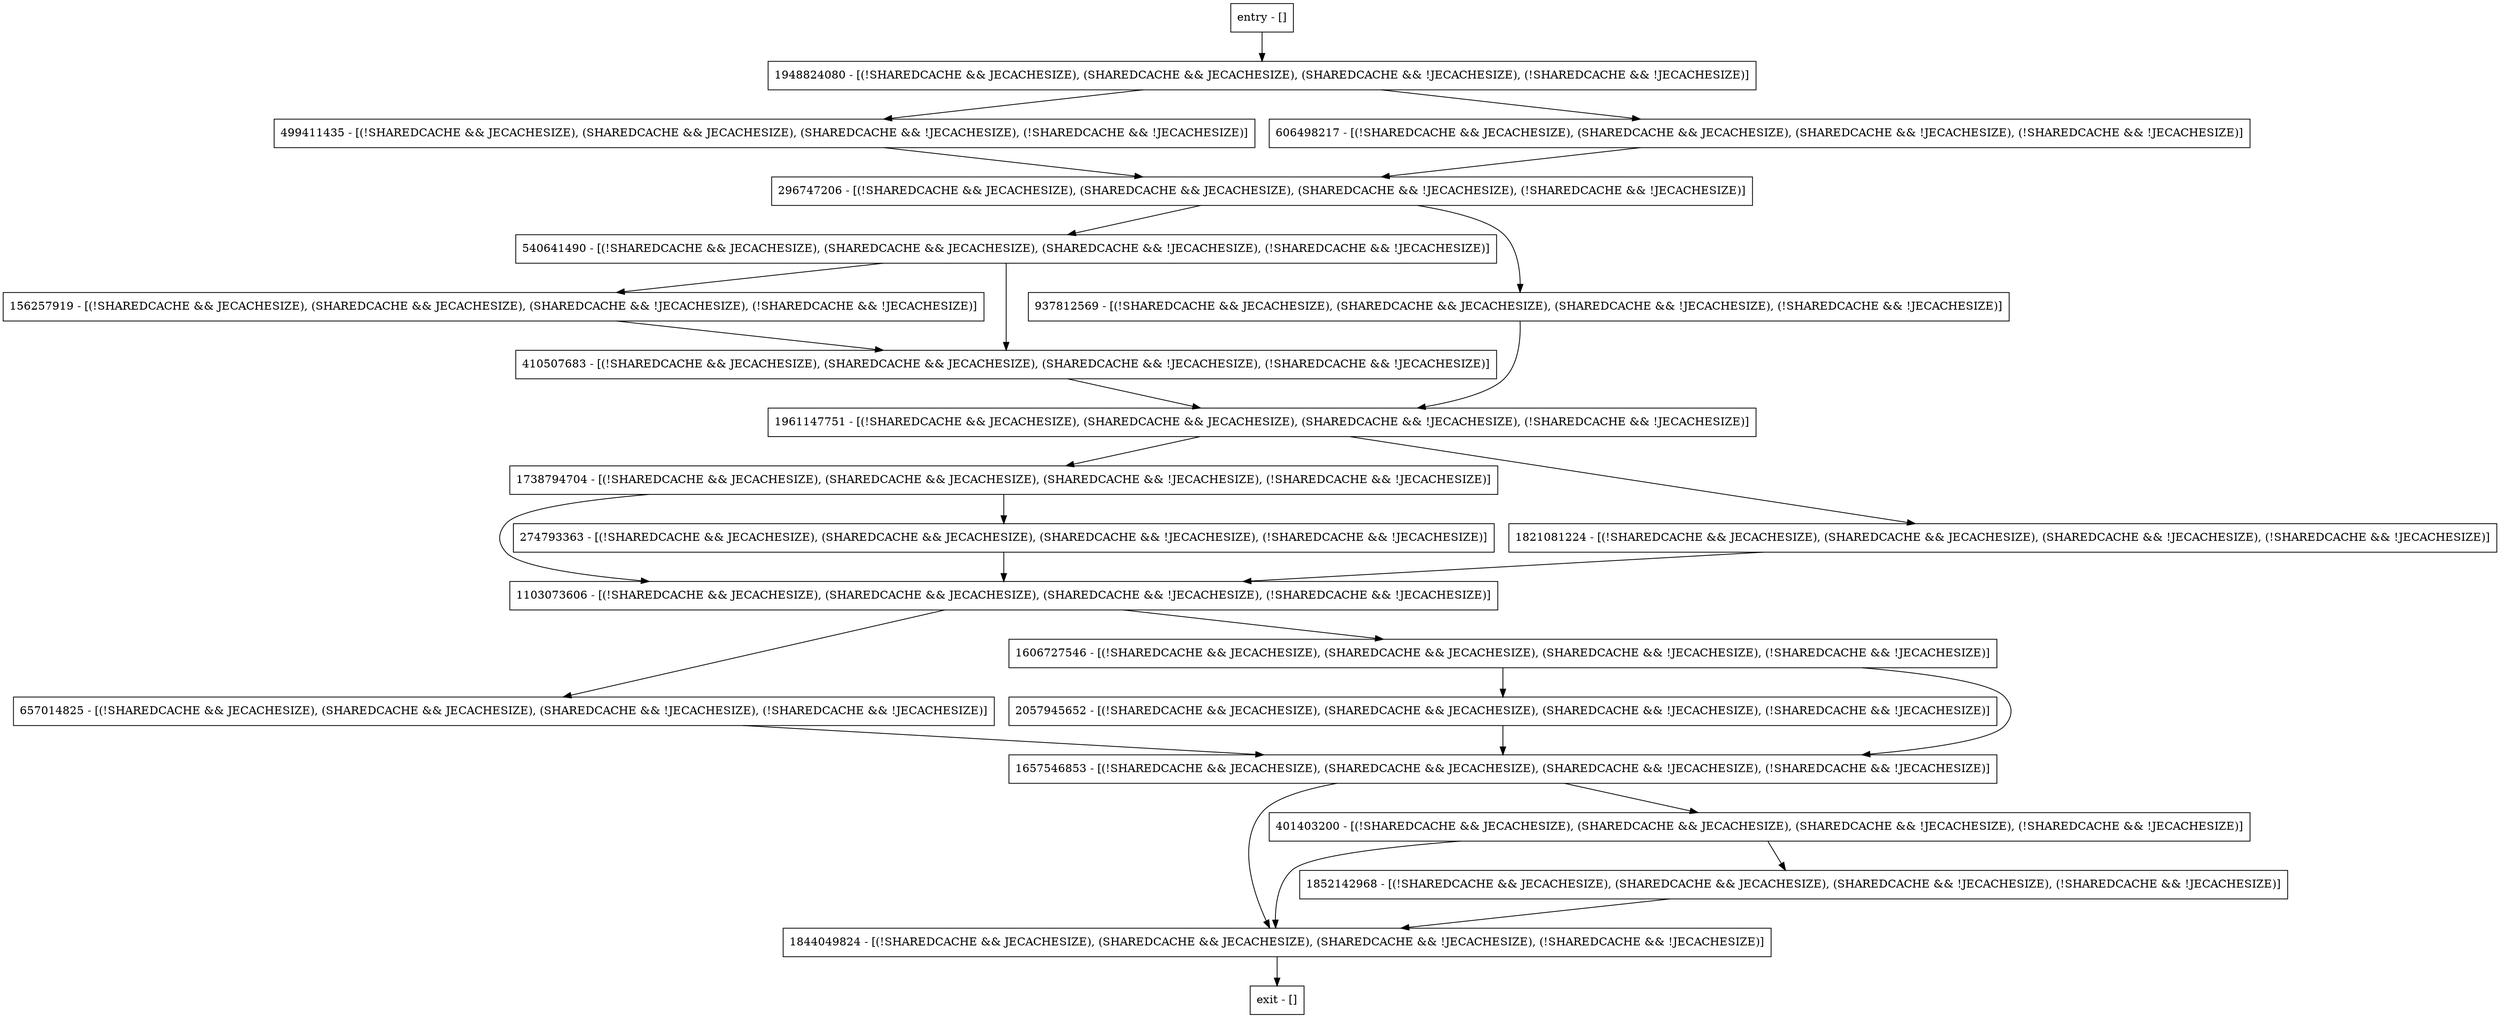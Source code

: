 digraph reset {
node [shape=record];
156257919 [label="156257919 - [(!SHAREDCACHE && JECACHESIZE), (SHAREDCACHE && JECACHESIZE), (SHAREDCACHE && !JECACHESIZE), (!SHAREDCACHE && !JECACHESIZE)]"];
2057945652 [label="2057945652 - [(!SHAREDCACHE && JECACHESIZE), (SHAREDCACHE && JECACHESIZE), (SHAREDCACHE && !JECACHESIZE), (!SHAREDCACHE && !JECACHESIZE)]"];
499411435 [label="499411435 - [(!SHAREDCACHE && JECACHESIZE), (SHAREDCACHE && JECACHESIZE), (SHAREDCACHE && !JECACHESIZE), (!SHAREDCACHE && !JECACHESIZE)]"];
1844049824 [label="1844049824 - [(!SHAREDCACHE && JECACHESIZE), (SHAREDCACHE && JECACHESIZE), (SHAREDCACHE && !JECACHESIZE), (!SHAREDCACHE && !JECACHESIZE)]"];
540641490 [label="540641490 - [(!SHAREDCACHE && JECACHESIZE), (SHAREDCACHE && JECACHESIZE), (SHAREDCACHE && !JECACHESIZE), (!SHAREDCACHE && !JECACHESIZE)]"];
1738794704 [label="1738794704 - [(!SHAREDCACHE && JECACHESIZE), (SHAREDCACHE && JECACHESIZE), (SHAREDCACHE && !JECACHESIZE), (!SHAREDCACHE && !JECACHESIZE)]"];
296747206 [label="296747206 - [(!SHAREDCACHE && JECACHESIZE), (SHAREDCACHE && JECACHESIZE), (SHAREDCACHE && !JECACHESIZE), (!SHAREDCACHE && !JECACHESIZE)]"];
606498217 [label="606498217 - [(!SHAREDCACHE && JECACHESIZE), (SHAREDCACHE && JECACHESIZE), (SHAREDCACHE && !JECACHESIZE), (!SHAREDCACHE && !JECACHESIZE)]"];
entry [label="entry - []"];
exit [label="exit - []"];
410507683 [label="410507683 - [(!SHAREDCACHE && JECACHESIZE), (SHAREDCACHE && JECACHESIZE), (SHAREDCACHE && !JECACHESIZE), (!SHAREDCACHE && !JECACHESIZE)]"];
1961147751 [label="1961147751 - [(!SHAREDCACHE && JECACHESIZE), (SHAREDCACHE && JECACHESIZE), (SHAREDCACHE && !JECACHESIZE), (!SHAREDCACHE && !JECACHESIZE)]"];
937812569 [label="937812569 - [(!SHAREDCACHE && JECACHESIZE), (SHAREDCACHE && JECACHESIZE), (SHAREDCACHE && !JECACHESIZE), (!SHAREDCACHE && !JECACHESIZE)]"];
1821081224 [label="1821081224 - [(!SHAREDCACHE && JECACHESIZE), (SHAREDCACHE && JECACHESIZE), (SHAREDCACHE && !JECACHESIZE), (!SHAREDCACHE && !JECACHESIZE)]"];
1103073606 [label="1103073606 - [(!SHAREDCACHE && JECACHESIZE), (SHAREDCACHE && JECACHESIZE), (SHAREDCACHE && !JECACHESIZE), (!SHAREDCACHE && !JECACHESIZE)]"];
274793363 [label="274793363 - [(!SHAREDCACHE && JECACHESIZE), (SHAREDCACHE && JECACHESIZE), (SHAREDCACHE && !JECACHESIZE), (!SHAREDCACHE && !JECACHESIZE)]"];
1948824080 [label="1948824080 - [(!SHAREDCACHE && JECACHESIZE), (SHAREDCACHE && JECACHESIZE), (SHAREDCACHE && !JECACHESIZE), (!SHAREDCACHE && !JECACHESIZE)]"];
657014825 [label="657014825 - [(!SHAREDCACHE && JECACHESIZE), (SHAREDCACHE && JECACHESIZE), (SHAREDCACHE && !JECACHESIZE), (!SHAREDCACHE && !JECACHESIZE)]"];
401403200 [label="401403200 - [(!SHAREDCACHE && JECACHESIZE), (SHAREDCACHE && JECACHESIZE), (SHAREDCACHE && !JECACHESIZE), (!SHAREDCACHE && !JECACHESIZE)]"];
1657546853 [label="1657546853 - [(!SHAREDCACHE && JECACHESIZE), (SHAREDCACHE && JECACHESIZE), (SHAREDCACHE && !JECACHESIZE), (!SHAREDCACHE && !JECACHESIZE)]"];
1606727546 [label="1606727546 - [(!SHAREDCACHE && JECACHESIZE), (SHAREDCACHE && JECACHESIZE), (SHAREDCACHE && !JECACHESIZE), (!SHAREDCACHE && !JECACHESIZE)]"];
1852142968 [label="1852142968 - [(!SHAREDCACHE && JECACHESIZE), (SHAREDCACHE && JECACHESIZE), (SHAREDCACHE && !JECACHESIZE), (!SHAREDCACHE && !JECACHESIZE)]"];
entry;
exit;
156257919 -> 410507683;
2057945652 -> 1657546853;
499411435 -> 296747206;
1844049824 -> exit;
540641490 -> 156257919;
540641490 -> 410507683;
1738794704 -> 1103073606;
1738794704 -> 274793363;
296747206 -> 937812569;
296747206 -> 540641490;
606498217 -> 296747206;
entry -> 1948824080;
410507683 -> 1961147751;
1961147751 -> 1738794704;
1961147751 -> 1821081224;
937812569 -> 1961147751;
1821081224 -> 1103073606;
1103073606 -> 657014825;
1103073606 -> 1606727546;
274793363 -> 1103073606;
1948824080 -> 606498217;
1948824080 -> 499411435;
657014825 -> 1657546853;
401403200 -> 1844049824;
401403200 -> 1852142968;
1657546853 -> 1844049824;
1657546853 -> 401403200;
1606727546 -> 2057945652;
1606727546 -> 1657546853;
1852142968 -> 1844049824;
}
